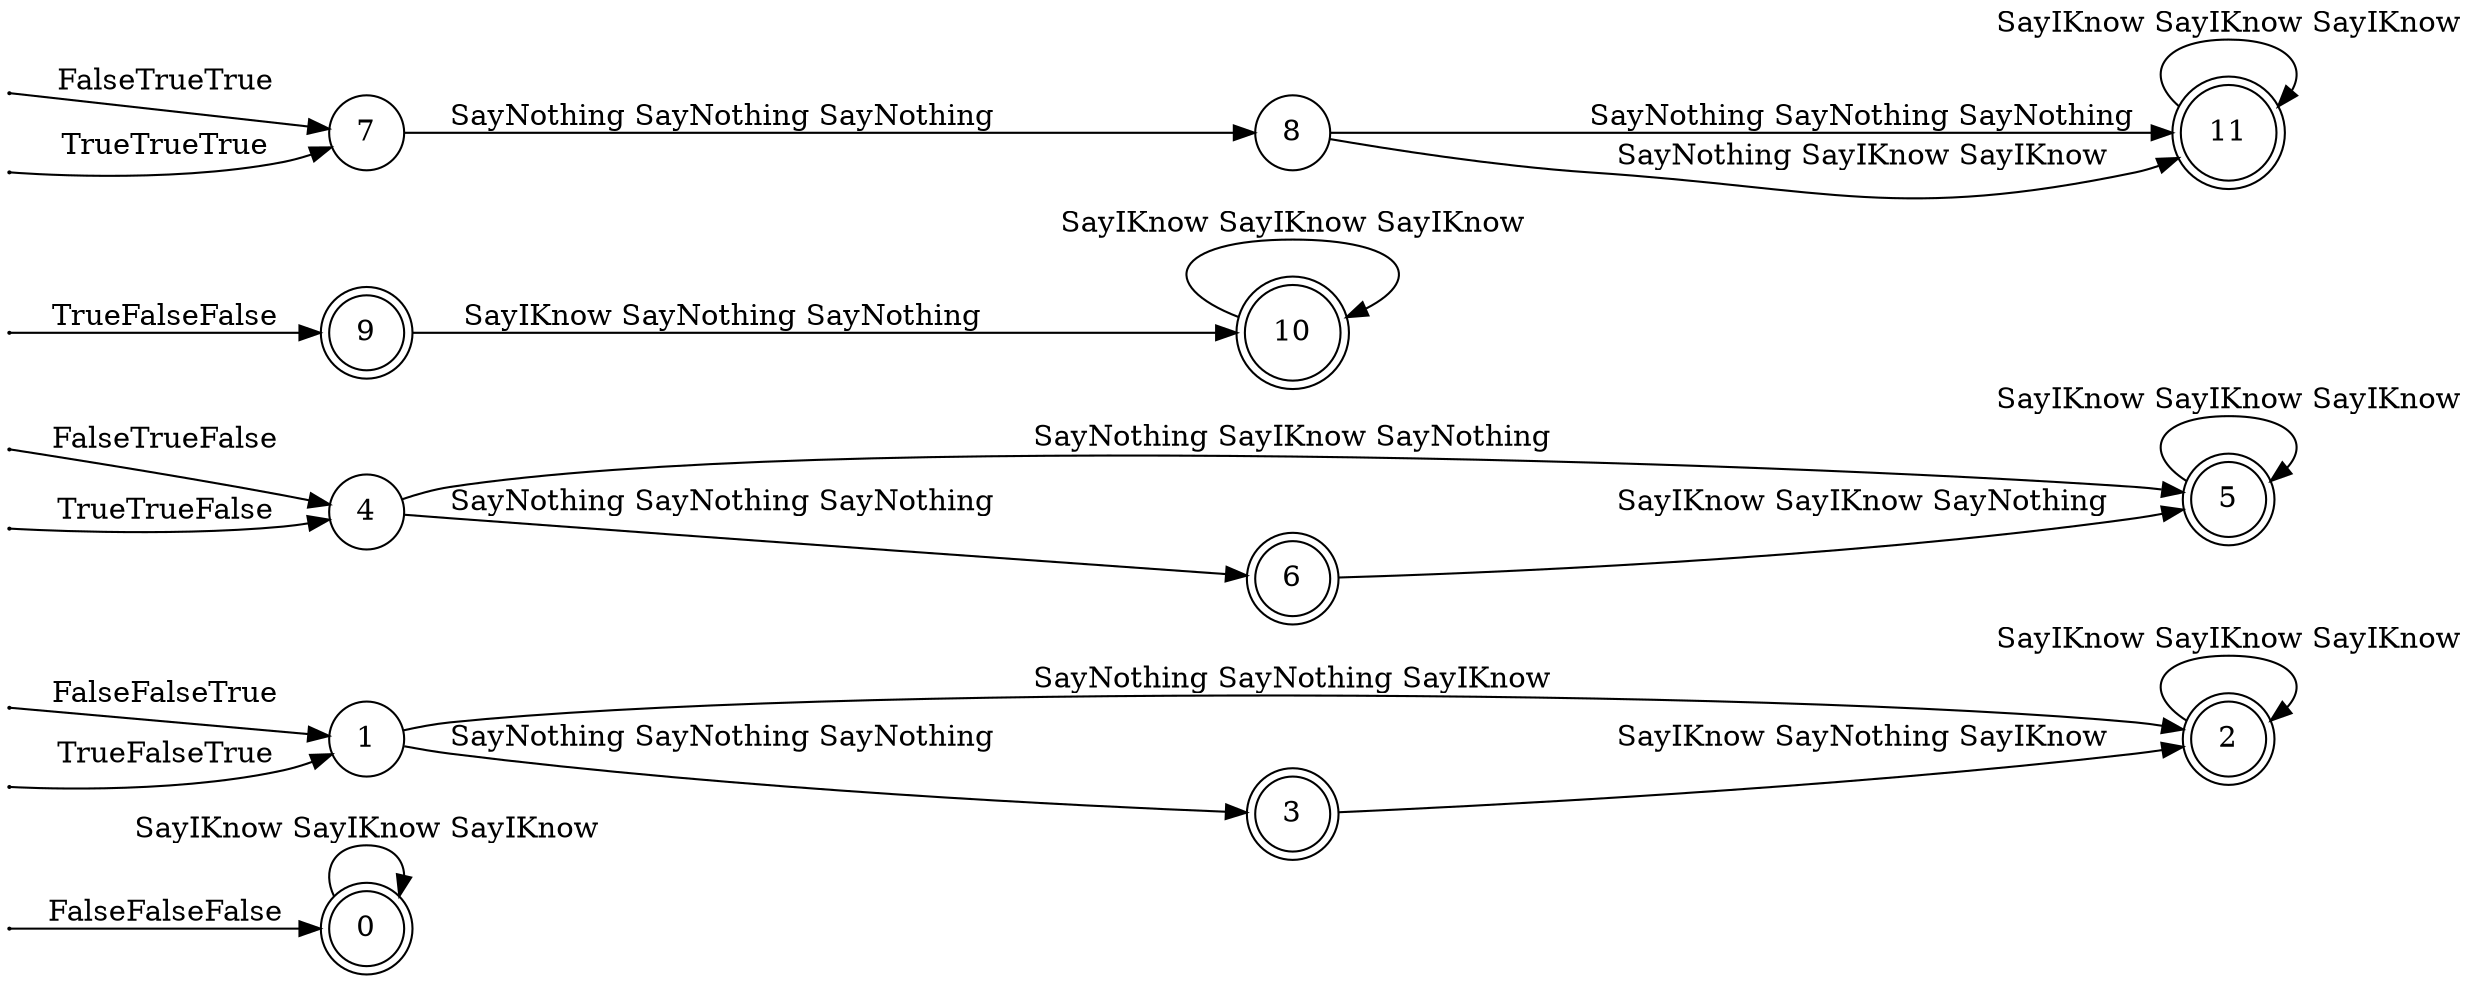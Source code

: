 digraph DFA {
	rankdir = LR
	node [shape="circle"]
	0 [shape="doublecircle"]
	2 [shape="doublecircle"]
	3 [shape="doublecircle"]
	5 [shape="doublecircle"]
	6 [shape="doublecircle"]
	9 [shape="doublecircle"]
	10 [shape="doublecircle"]
	11 [shape="doublecircle"]
	init14[label="" width="0.01"];
	init14 -> 0 [label="FalseFalseFalse"]
	init15[label="" width="0.01"];
	init15 -> 1 [label="FalseFalseTrue"]
	init16[label="" width="0.01"];
	init16 -> 4 [label="FalseTrueFalse"]
	init17[label="" width="0.01"];
	init17 -> 7 [label="FalseTrueTrue"]
	init18[label="" width="0.01"];
	init18 -> 9 [label="TrueFalseFalse"]
	init19[label="" width="0.01"];
	init19 -> 1 [label="TrueFalseTrue"]
	init20[label="" width="0.01"];
	init20 -> 4 [label="TrueTrueFalse"]
	init21[label="" width="0.01"];
	init21 -> 7 [label="TrueTrueTrue"]
	0 -> 0 [label="SayIKnow SayIKnow SayIKnow"]
	1 -> 2 [label="SayNothing SayNothing SayIKnow"]
	1 -> 3 [label="SayNothing SayNothing SayNothing"]
	2 -> 2 [label="SayIKnow SayIKnow SayIKnow"]
	3 -> 2 [label="SayIKnow SayNothing SayIKnow"]
	4 -> 5 [label="SayNothing SayIKnow SayNothing"]
	4 -> 6 [label="SayNothing SayNothing SayNothing"]
	5 -> 5 [label="SayIKnow SayIKnow SayIKnow"]
	6 -> 5 [label="SayIKnow SayIKnow SayNothing"]
	7 -> 8 [label="SayNothing SayNothing SayNothing"]
	8 -> 11 [label="SayNothing SayNothing SayNothing"]
	8 -> 11 [label="SayNothing SayIKnow SayIKnow"]
	9 -> 10 [label="SayIKnow SayNothing SayNothing"]
	10 -> 10 [label="SayIKnow SayIKnow SayIKnow"]
	11 -> 11 [label="SayIKnow SayIKnow SayIKnow"]
}
